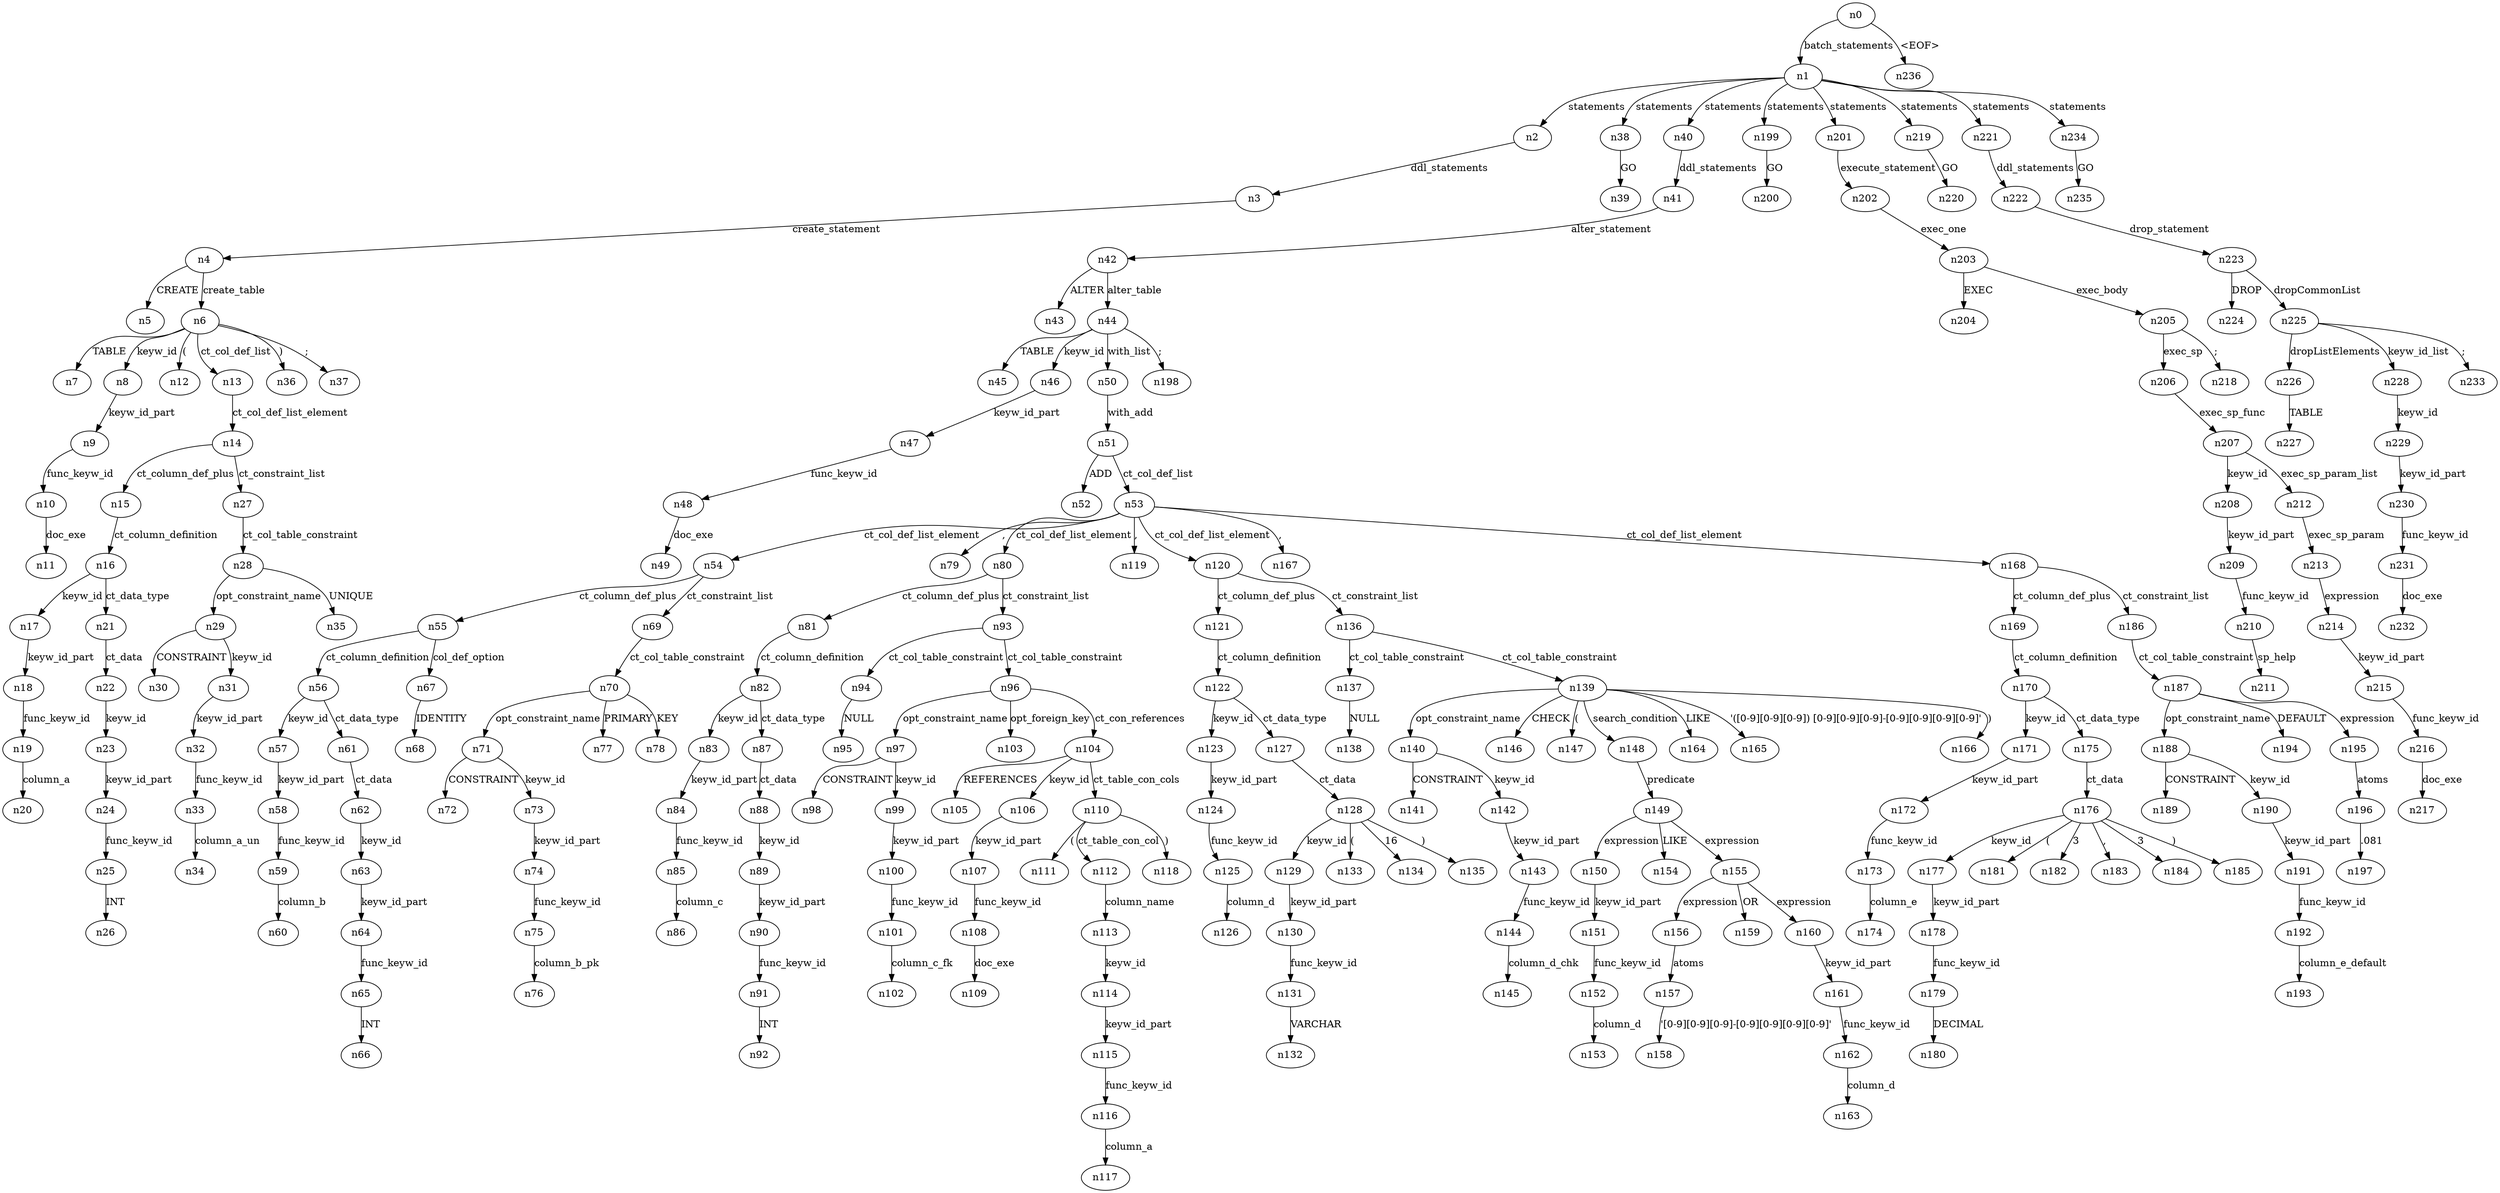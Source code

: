 digraph ParseTree {
  n0 -> n1 [label="batch_statements"];
  n1 -> n2 [label="statements"];
  n2 -> n3 [label="ddl_statements"];
  n3 -> n4 [label="create_statement"];
  n4 -> n5 [label="CREATE"];
  n4 -> n6 [label="create_table"];
  n6 -> n7 [label="TABLE"];
  n6 -> n8 [label="keyw_id"];
  n8 -> n9 [label="keyw_id_part"];
  n9 -> n10 [label="func_keyw_id"];
  n10 -> n11 [label="doc_exe"];
  n6 -> n12 [label="("];
  n6 -> n13 [label="ct_col_def_list"];
  n13 -> n14 [label="ct_col_def_list_element"];
  n14 -> n15 [label="ct_column_def_plus"];
  n15 -> n16 [label="ct_column_definition"];
  n16 -> n17 [label="keyw_id"];
  n17 -> n18 [label="keyw_id_part"];
  n18 -> n19 [label="func_keyw_id"];
  n19 -> n20 [label="column_a"];
  n16 -> n21 [label="ct_data_type"];
  n21 -> n22 [label="ct_data"];
  n22 -> n23 [label="keyw_id"];
  n23 -> n24 [label="keyw_id_part"];
  n24 -> n25 [label="func_keyw_id"];
  n25 -> n26 [label="INT"];
  n14 -> n27 [label="ct_constraint_list"];
  n27 -> n28 [label="ct_col_table_constraint"];
  n28 -> n29 [label="opt_constraint_name"];
  n29 -> n30 [label="CONSTRAINT"];
  n29 -> n31 [label="keyw_id"];
  n31 -> n32 [label="keyw_id_part"];
  n32 -> n33 [label="func_keyw_id"];
  n33 -> n34 [label="column_a_un"];
  n28 -> n35 [label="UNIQUE"];
  n6 -> n36 [label=")"];
  n6 -> n37 [label=";"];
  n1 -> n38 [label="statements"];
  n38 -> n39 [label="GO"];
  n1 -> n40 [label="statements"];
  n40 -> n41 [label="ddl_statements"];
  n41 -> n42 [label="alter_statement"];
  n42 -> n43 [label="ALTER"];
  n42 -> n44 [label="alter_table"];
  n44 -> n45 [label="TABLE"];
  n44 -> n46 [label="keyw_id"];
  n46 -> n47 [label="keyw_id_part"];
  n47 -> n48 [label="func_keyw_id"];
  n48 -> n49 [label="doc_exe"];
  n44 -> n50 [label="with_list"];
  n50 -> n51 [label="with_add"];
  n51 -> n52 [label="ADD"];
  n51 -> n53 [label="ct_col_def_list"];
  n53 -> n54 [label="ct_col_def_list_element"];
  n54 -> n55 [label="ct_column_def_plus"];
  n55 -> n56 [label="ct_column_definition"];
  n56 -> n57 [label="keyw_id"];
  n57 -> n58 [label="keyw_id_part"];
  n58 -> n59 [label="func_keyw_id"];
  n59 -> n60 [label="column_b"];
  n56 -> n61 [label="ct_data_type"];
  n61 -> n62 [label="ct_data"];
  n62 -> n63 [label="keyw_id"];
  n63 -> n64 [label="keyw_id_part"];
  n64 -> n65 [label="func_keyw_id"];
  n65 -> n66 [label="INT"];
  n55 -> n67 [label="col_def_option"];
  n67 -> n68 [label="IDENTITY"];
  n54 -> n69 [label="ct_constraint_list"];
  n69 -> n70 [label="ct_col_table_constraint"];
  n70 -> n71 [label="opt_constraint_name"];
  n71 -> n72 [label="CONSTRAINT"];
  n71 -> n73 [label="keyw_id"];
  n73 -> n74 [label="keyw_id_part"];
  n74 -> n75 [label="func_keyw_id"];
  n75 -> n76 [label="column_b_pk"];
  n70 -> n77 [label="PRIMARY"];
  n70 -> n78 [label="KEY"];
  n53 -> n79 [label=","];
  n53 -> n80 [label="ct_col_def_list_element"];
  n80 -> n81 [label="ct_column_def_plus"];
  n81 -> n82 [label="ct_column_definition"];
  n82 -> n83 [label="keyw_id"];
  n83 -> n84 [label="keyw_id_part"];
  n84 -> n85 [label="func_keyw_id"];
  n85 -> n86 [label="column_c"];
  n82 -> n87 [label="ct_data_type"];
  n87 -> n88 [label="ct_data"];
  n88 -> n89 [label="keyw_id"];
  n89 -> n90 [label="keyw_id_part"];
  n90 -> n91 [label="func_keyw_id"];
  n91 -> n92 [label="INT"];
  n80 -> n93 [label="ct_constraint_list"];
  n93 -> n94 [label="ct_col_table_constraint"];
  n94 -> n95 [label="NULL"];
  n93 -> n96 [label="ct_col_table_constraint"];
  n96 -> n97 [label="opt_constraint_name"];
  n97 -> n98 [label="CONSTRAINT"];
  n97 -> n99 [label="keyw_id"];
  n99 -> n100 [label="keyw_id_part"];
  n100 -> n101 [label="func_keyw_id"];
  n101 -> n102 [label="column_c_fk"];
  n96 -> n103 [label="opt_foreign_key"];
  n96 -> n104 [label="ct_con_references"];
  n104 -> n105 [label="REFERENCES"];
  n104 -> n106 [label="keyw_id"];
  n106 -> n107 [label="keyw_id_part"];
  n107 -> n108 [label="func_keyw_id"];
  n108 -> n109 [label="doc_exe"];
  n104 -> n110 [label="ct_table_con_cols"];
  n110 -> n111 [label="("];
  n110 -> n112 [label="ct_table_con_col"];
  n112 -> n113 [label="column_name"];
  n113 -> n114 [label="keyw_id"];
  n114 -> n115 [label="keyw_id_part"];
  n115 -> n116 [label="func_keyw_id"];
  n116 -> n117 [label="column_a"];
  n110 -> n118 [label=")"];
  n53 -> n119 [label=","];
  n53 -> n120 [label="ct_col_def_list_element"];
  n120 -> n121 [label="ct_column_def_plus"];
  n121 -> n122 [label="ct_column_definition"];
  n122 -> n123 [label="keyw_id"];
  n123 -> n124 [label="keyw_id_part"];
  n124 -> n125 [label="func_keyw_id"];
  n125 -> n126 [label="column_d"];
  n122 -> n127 [label="ct_data_type"];
  n127 -> n128 [label="ct_data"];
  n128 -> n129 [label="keyw_id"];
  n129 -> n130 [label="keyw_id_part"];
  n130 -> n131 [label="func_keyw_id"];
  n131 -> n132 [label="VARCHAR"];
  n128 -> n133 [label="("];
  n128 -> n134 [label="16"];
  n128 -> n135 [label=")"];
  n120 -> n136 [label="ct_constraint_list"];
  n136 -> n137 [label="ct_col_table_constraint"];
  n137 -> n138 [label="NULL"];
  n136 -> n139 [label="ct_col_table_constraint"];
  n139 -> n140 [label="opt_constraint_name"];
  n140 -> n141 [label="CONSTRAINT"];
  n140 -> n142 [label="keyw_id"];
  n142 -> n143 [label="keyw_id_part"];
  n143 -> n144 [label="func_keyw_id"];
  n144 -> n145 [label="column_d_chk"];
  n139 -> n146 [label="CHECK"];
  n139 -> n147 [label="("];
  n139 -> n148 [label="search_condition"];
  n148 -> n149 [label="predicate"];
  n149 -> n150 [label="expression"];
  n150 -> n151 [label="keyw_id_part"];
  n151 -> n152 [label="func_keyw_id"];
  n152 -> n153 [label="column_d"];
  n149 -> n154 [label="LIKE"];
  n149 -> n155 [label="expression"];
  n155 -> n156 [label="expression"];
  n156 -> n157 [label="atoms"];
  n157 -> n158 [label="'[0-9][0-9][0-9]-[0-9][0-9][0-9][0-9]'"];
  n155 -> n159 [label="OR"];
  n155 -> n160 [label="expression"];
  n160 -> n161 [label="keyw_id_part"];
  n161 -> n162 [label="func_keyw_id"];
  n162 -> n163 [label="column_d"];
  n139 -> n164 [label="LIKE"];
  n139 -> n165 [label="'([0-9][0-9][0-9]) [0-9][0-9][0-9]-[0-9][0-9][0-9][0-9]'"];
  n139 -> n166 [label=")"];
  n53 -> n167 [label=","];
  n53 -> n168 [label="ct_col_def_list_element"];
  n168 -> n169 [label="ct_column_def_plus"];
  n169 -> n170 [label="ct_column_definition"];
  n170 -> n171 [label="keyw_id"];
  n171 -> n172 [label="keyw_id_part"];
  n172 -> n173 [label="func_keyw_id"];
  n173 -> n174 [label="column_e"];
  n170 -> n175 [label="ct_data_type"];
  n175 -> n176 [label="ct_data"];
  n176 -> n177 [label="keyw_id"];
  n177 -> n178 [label="keyw_id_part"];
  n178 -> n179 [label="func_keyw_id"];
  n179 -> n180 [label="DECIMAL"];
  n176 -> n181 [label="("];
  n176 -> n182 [label="3"];
  n176 -> n183 [label=","];
  n176 -> n184 [label="3"];
  n176 -> n185 [label=")"];
  n168 -> n186 [label="ct_constraint_list"];
  n186 -> n187 [label="ct_col_table_constraint"];
  n187 -> n188 [label="opt_constraint_name"];
  n188 -> n189 [label="CONSTRAINT"];
  n188 -> n190 [label="keyw_id"];
  n190 -> n191 [label="keyw_id_part"];
  n191 -> n192 [label="func_keyw_id"];
  n192 -> n193 [label="column_e_default"];
  n187 -> n194 [label="DEFAULT"];
  n187 -> n195 [label="expression"];
  n195 -> n196 [label="atoms"];
  n196 -> n197 [label=".081"];
  n44 -> n198 [label=";"];
  n1 -> n199 [label="statements"];
  n199 -> n200 [label="GO"];
  n1 -> n201 [label="statements"];
  n201 -> n202 [label="execute_statement"];
  n202 -> n203 [label="exec_one"];
  n203 -> n204 [label="EXEC"];
  n203 -> n205 [label="exec_body"];
  n205 -> n206 [label="exec_sp"];
  n206 -> n207 [label="exec_sp_func"];
  n207 -> n208 [label="keyw_id"];
  n208 -> n209 [label="keyw_id_part"];
  n209 -> n210 [label="func_keyw_id"];
  n210 -> n211 [label="sp_help"];
  n207 -> n212 [label="exec_sp_param_list"];
  n212 -> n213 [label="exec_sp_param"];
  n213 -> n214 [label="expression"];
  n214 -> n215 [label="keyw_id_part"];
  n215 -> n216 [label="func_keyw_id"];
  n216 -> n217 [label="doc_exe"];
  n205 -> n218 [label=";"];
  n1 -> n219 [label="statements"];
  n219 -> n220 [label="GO"];
  n1 -> n221 [label="statements"];
  n221 -> n222 [label="ddl_statements"];
  n222 -> n223 [label="drop_statement"];
  n223 -> n224 [label="DROP"];
  n223 -> n225 [label="dropCommonList"];
  n225 -> n226 [label="dropListElements"];
  n226 -> n227 [label="TABLE"];
  n225 -> n228 [label="keyw_id_list"];
  n228 -> n229 [label="keyw_id"];
  n229 -> n230 [label="keyw_id_part"];
  n230 -> n231 [label="func_keyw_id"];
  n231 -> n232 [label="doc_exe"];
  n225 -> n233 [label=";"];
  n1 -> n234 [label="statements"];
  n234 -> n235 [label="GO"];
  n0 -> n236 [label="<EOF>"];
}